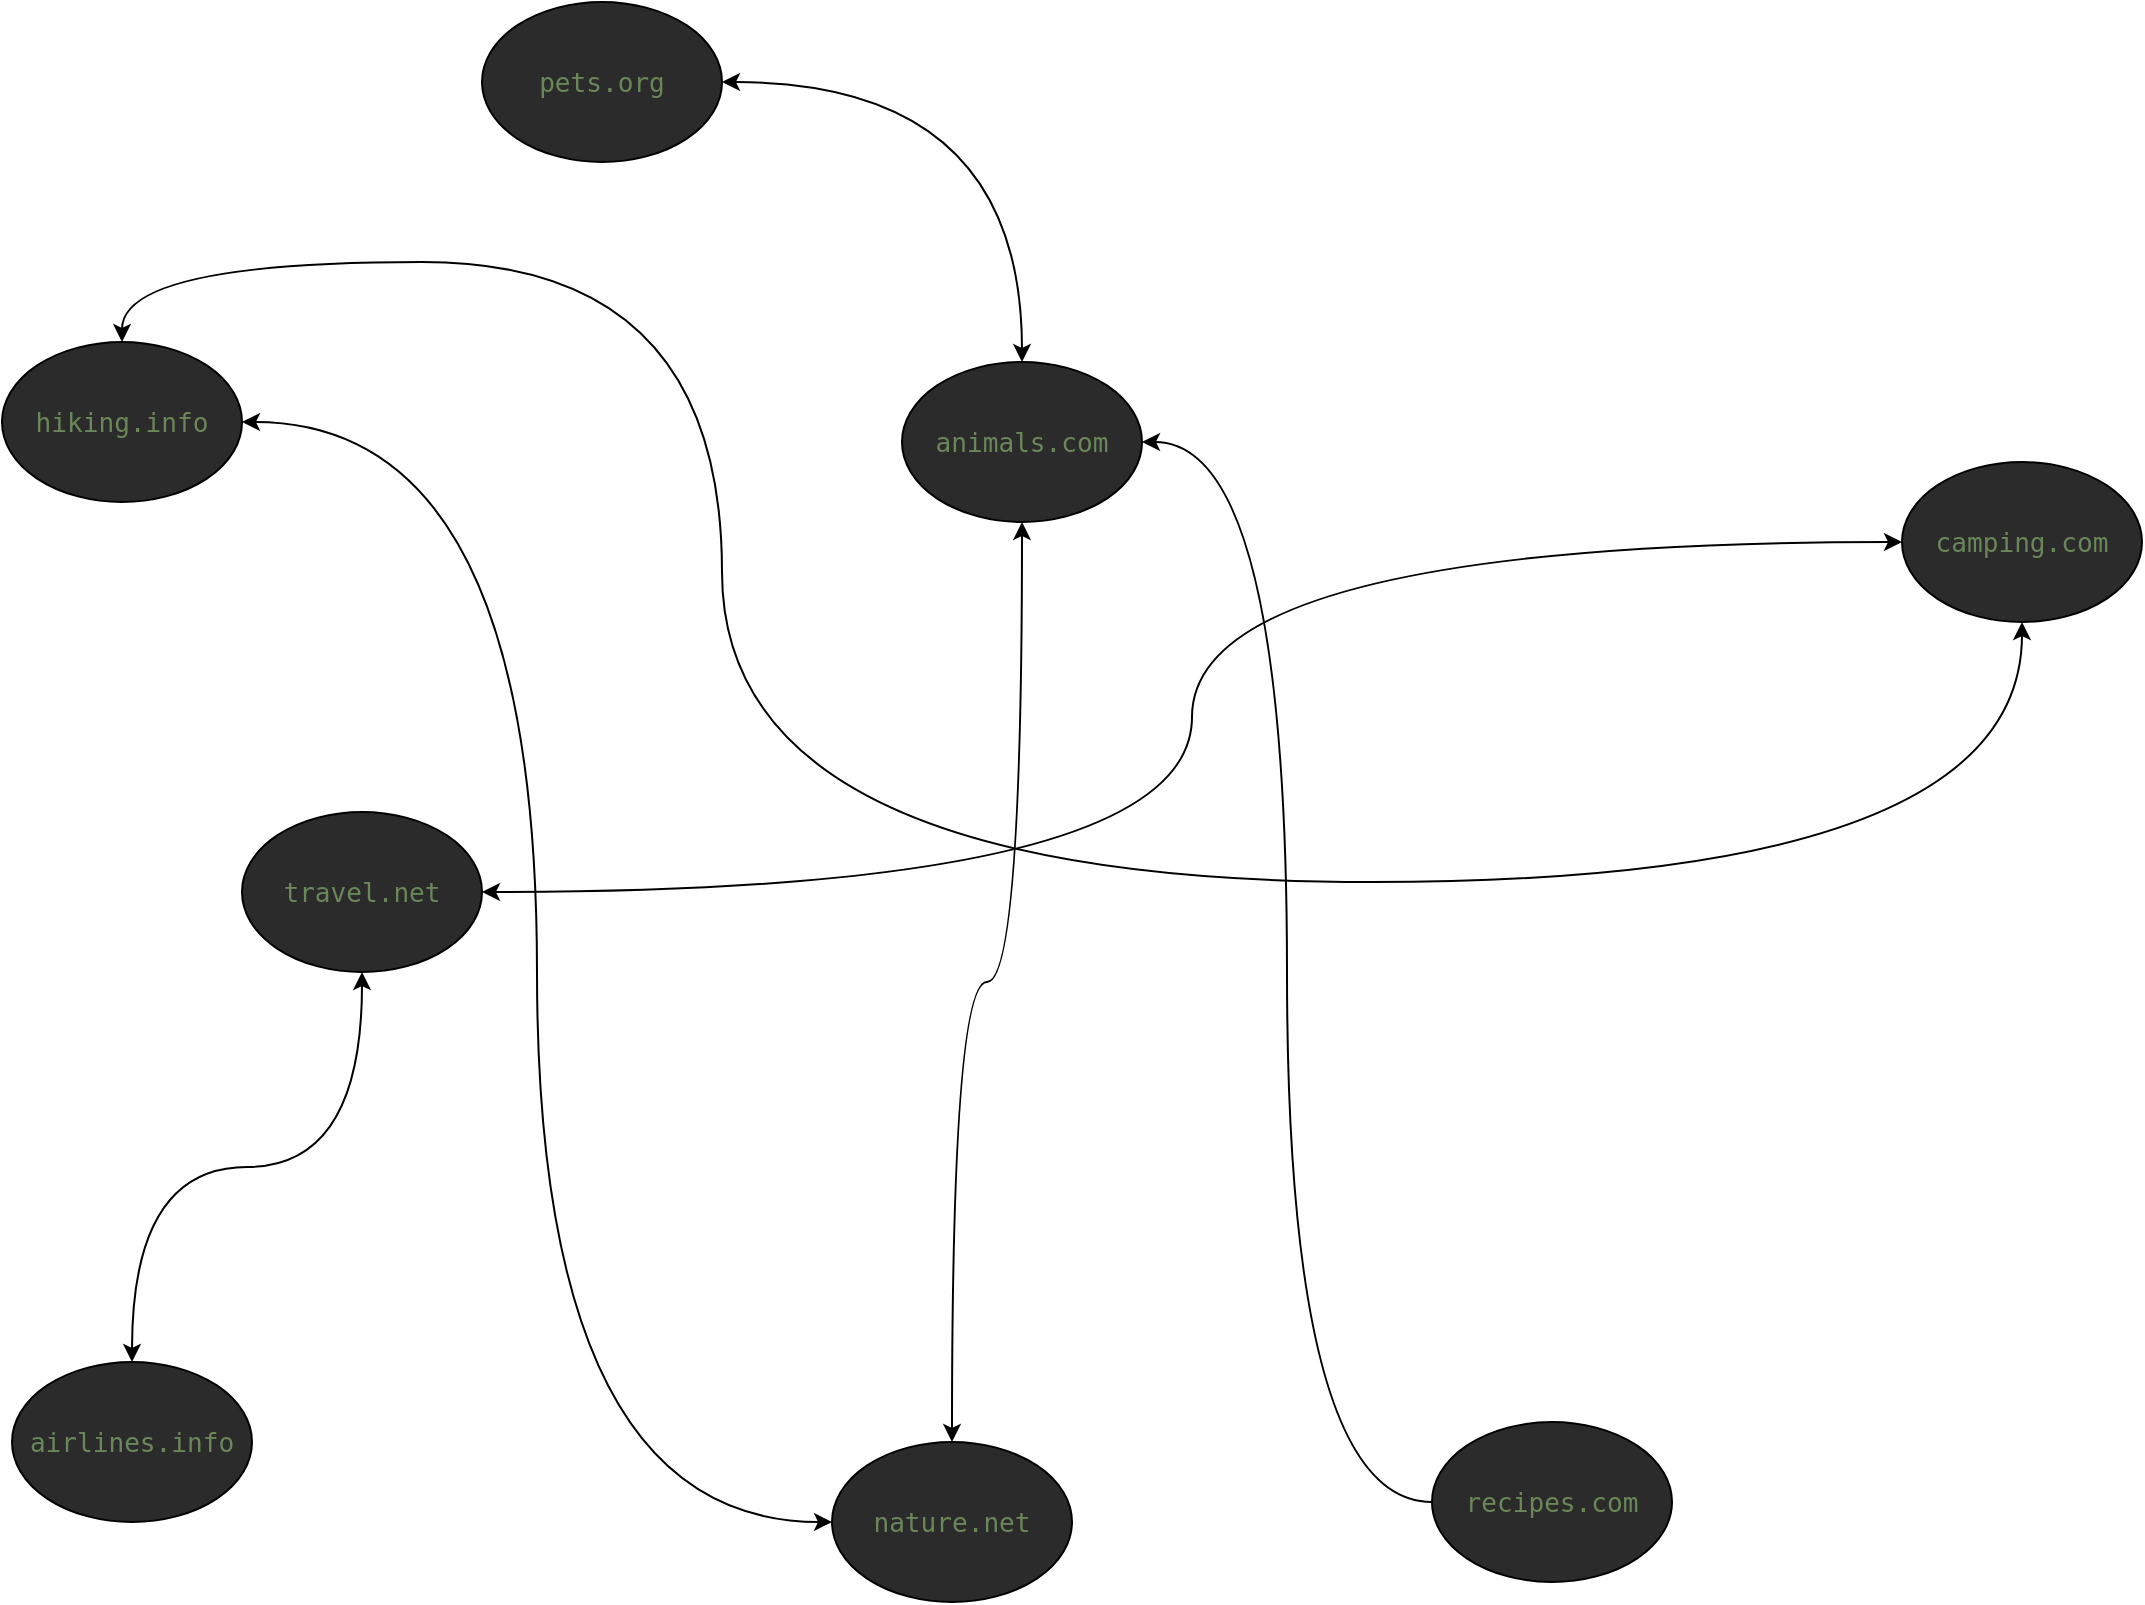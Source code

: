 <mxfile version="20.7.4" type="device"><diagram name="Page-1" id="42789a77-a242-8287-6e28-9cd8cfd52e62"><mxGraphModel dx="2561" dy="1014" grid="1" gridSize="10" guides="1" tooltips="1" connect="1" arrows="1" fold="1" page="1" pageScale="1" pageWidth="1100" pageHeight="850" background="none" math="0" shadow="0"><root><mxCell id="0"/><mxCell id="1" parent="0"/><mxCell id="4ZBXCCS5gPHtc5AQVS3K-13" style="edgeStyle=orthogonalEdgeStyle;orthogonalLoop=1;jettySize=auto;html=1;exitX=0.5;exitY=1;exitDx=0;exitDy=0;startArrow=classic;startFill=1;curved=1;" parent="1" source="4ZBXCCS5gPHtc5AQVS3K-1" target="4ZBXCCS5gPHtc5AQVS3K-14" edge="1"><mxGeometry relative="1" as="geometry"><mxPoint x="475" y="500" as="targetPoint"/></mxGeometry></mxCell><mxCell id="4ZBXCCS5gPHtc5AQVS3K-1" value="&lt;pre style=&quot;background-color:#2b2b2b;color:#a9b7c6;font-family:'JetBrains Mono',monospace;font-size:9.8pt;&quot;&gt;&lt;span style=&quot;color:#6a8759;&quot;&gt;animals.com&lt;/span&gt;&lt;/pre&gt;" style="ellipse;whiteSpace=wrap;html=1;fillColor=#2B2B2B;" parent="1" vertex="1"><mxGeometry x="470" y="200" width="120" height="80" as="geometry"/></mxCell><mxCell id="4ZBXCCS5gPHtc5AQVS3K-16" style="edgeStyle=orthogonalEdgeStyle;orthogonalLoop=1;jettySize=auto;html=1;entryX=0.5;entryY=0;entryDx=0;entryDy=0;startArrow=classic;startFill=1;curved=1;" parent="1" source="4ZBXCCS5gPHtc5AQVS3K-2" target="4ZBXCCS5gPHtc5AQVS3K-1" edge="1"><mxGeometry relative="1" as="geometry"/></mxCell><mxCell id="4ZBXCCS5gPHtc5AQVS3K-2" value="&lt;pre style=&quot;background-color:#2b2b2b;color:#a9b7c6;font-family:'JetBrains Mono',monospace;font-size:9.8pt;&quot;&gt;&lt;span style=&quot;color:#6a8759;&quot;&gt;pets.org&lt;/span&gt;&lt;/pre&gt;" style="ellipse;whiteSpace=wrap;html=1;fillColor=#2B2B2B;" parent="1" vertex="1"><mxGeometry x="260" y="20" width="120" height="80" as="geometry"/></mxCell><mxCell id="neL5uGXZ9xyKuCbFX2QM-1" style="edgeStyle=orthogonalEdgeStyle;orthogonalLoop=1;jettySize=auto;html=1;entryX=0.5;entryY=1;entryDx=0;entryDy=0;startArrow=classic;startFill=1;endArrow=classic;endFill=1;curved=1;exitX=0.5;exitY=0;exitDx=0;exitDy=0;" edge="1" parent="1" source="4ZBXCCS5gPHtc5AQVS3K-3" target="4ZBXCCS5gPHtc5AQVS3K-4"><mxGeometry relative="1" as="geometry"><Array as="points"><mxPoint x="80" y="150"/><mxPoint x="380" y="150"/><mxPoint x="380" y="460"/><mxPoint x="1030" y="460"/></Array></mxGeometry></mxCell><mxCell id="4ZBXCCS5gPHtc5AQVS3K-3" value="&lt;pre style=&quot;background-color:#2b2b2b;color:#a9b7c6;font-family:'JetBrains Mono',monospace;font-size:9.8pt;&quot;&gt;&lt;span style=&quot;color:#6a8759;&quot;&gt;hiking.info&lt;/span&gt;&lt;/pre&gt;" style="ellipse;whiteSpace=wrap;html=1;fillColor=#2B2B2B;" parent="1" vertex="1"><mxGeometry x="20" y="190" width="120" height="80" as="geometry"/></mxCell><mxCell id="4ZBXCCS5gPHtc5AQVS3K-4" value="&lt;pre style=&quot;background-color:#2b2b2b;color:#a9b7c6;font-family:'JetBrains Mono',monospace;font-size:9.8pt;&quot;&gt;&lt;span style=&quot;color:#6a8759;&quot;&gt;camping.com&lt;/span&gt;&lt;/pre&gt;" style="ellipse;whiteSpace=wrap;html=1;fillColor=#2B2B2B;" parent="1" vertex="1"><mxGeometry x="970" y="250" width="120" height="80" as="geometry"/></mxCell><mxCell id="4ZBXCCS5gPHtc5AQVS3K-21" style="edgeStyle=orthogonalEdgeStyle;orthogonalLoop=1;jettySize=auto;html=1;entryX=0;entryY=0.5;entryDx=0;entryDy=0;startArrow=classic;startFill=1;curved=1;" parent="1" source="4ZBXCCS5gPHtc5AQVS3K-5" target="4ZBXCCS5gPHtc5AQVS3K-4" edge="1"><mxGeometry relative="1" as="geometry"/></mxCell><mxCell id="4ZBXCCS5gPHtc5AQVS3K-22" style="edgeStyle=orthogonalEdgeStyle;orthogonalLoop=1;jettySize=auto;html=1;exitX=0.5;exitY=1;exitDx=0;exitDy=0;entryX=0.5;entryY=0;entryDx=0;entryDy=0;endArrow=classic;endFill=1;strokeColor=default;curved=1;startArrow=classic;startFill=1;" parent="1" source="4ZBXCCS5gPHtc5AQVS3K-5" target="4ZBXCCS5gPHtc5AQVS3K-6" edge="1"><mxGeometry relative="1" as="geometry"/></mxCell><mxCell id="4ZBXCCS5gPHtc5AQVS3K-5" value="&lt;pre style=&quot;background-color:#2b2b2b;color:#a9b7c6;font-family:'JetBrains Mono',monospace;font-size:9.8pt;&quot;&gt;&lt;span style=&quot;color:#6a8759;&quot;&gt;travel.net&lt;/span&gt;&lt;/pre&gt;" style="ellipse;whiteSpace=wrap;html=1;fillColor=#2B2B2B;" parent="1" vertex="1"><mxGeometry x="140" y="425" width="120" height="80" as="geometry"/></mxCell><mxCell id="4ZBXCCS5gPHtc5AQVS3K-6" value="&lt;pre style=&quot;background-color:#2b2b2b;color:#a9b7c6;font-family:'JetBrains Mono',monospace;font-size:9.8pt;&quot;&gt;&lt;span style=&quot;color:#6a8759;&quot;&gt;airlines.info&lt;/span&gt;&lt;/pre&gt;" style="ellipse;whiteSpace=wrap;html=1;fillColor=#2b2b2b;" parent="1" vertex="1"><mxGeometry x="25" y="700" width="120" height="80" as="geometry"/></mxCell><mxCell id="4ZBXCCS5gPHtc5AQVS3K-23" style="edgeStyle=orthogonalEdgeStyle;curved=1;orthogonalLoop=1;jettySize=auto;html=1;entryX=1;entryY=0.5;entryDx=0;entryDy=0;strokeColor=default;startArrow=none;startFill=0;endArrow=classic;endFill=1;" parent="1" source="4ZBXCCS5gPHtc5AQVS3K-8" target="4ZBXCCS5gPHtc5AQVS3K-1" edge="1"><mxGeometry relative="1" as="geometry"/></mxCell><mxCell id="4ZBXCCS5gPHtc5AQVS3K-8" value="&lt;pre style=&quot;background-color:#2b2b2b;color:#a9b7c6;font-family:'JetBrains Mono',monospace;font-size:9.8pt;&quot;&gt;&lt;span style=&quot;color:#6a8759;&quot;&gt;recipes.com&lt;/span&gt;&lt;/pre&gt;" style="ellipse;whiteSpace=wrap;html=1;fillColor=#2B2B2B;" parent="1" vertex="1"><mxGeometry x="735" y="730" width="120" height="80" as="geometry"/></mxCell><mxCell id="4ZBXCCS5gPHtc5AQVS3K-18" style="edgeStyle=orthogonalEdgeStyle;orthogonalLoop=1;jettySize=auto;html=1;entryX=1;entryY=0.5;entryDx=0;entryDy=0;startArrow=classic;startFill=1;curved=1;" parent="1" source="4ZBXCCS5gPHtc5AQVS3K-14" target="4ZBXCCS5gPHtc5AQVS3K-3" edge="1"><mxGeometry relative="1" as="geometry"/></mxCell><mxCell id="4ZBXCCS5gPHtc5AQVS3K-14" value="&lt;pre style=&quot;background-color:#2b2b2b;color:#a9b7c6;font-family:'JetBrains Mono',monospace;font-size:9.8pt;&quot;&gt;&lt;span style=&quot;color:#6a8759;&quot;&gt;nature.net&lt;/span&gt;&lt;/pre&gt;" style="ellipse;whiteSpace=wrap;html=1;fillColor=#2B2B2B;" parent="1" vertex="1"><mxGeometry x="435" y="740" width="120" height="80" as="geometry"/></mxCell></root></mxGraphModel></diagram></mxfile>
